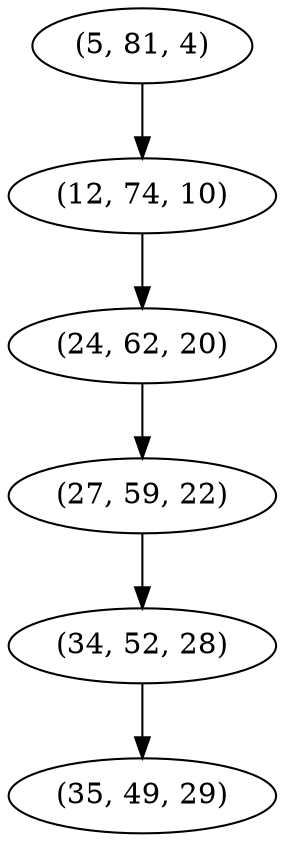 digraph tree {
    "(5, 81, 4)";
    "(12, 74, 10)";
    "(24, 62, 20)";
    "(27, 59, 22)";
    "(34, 52, 28)";
    "(35, 49, 29)";
    "(5, 81, 4)" -> "(12, 74, 10)";
    "(12, 74, 10)" -> "(24, 62, 20)";
    "(24, 62, 20)" -> "(27, 59, 22)";
    "(27, 59, 22)" -> "(34, 52, 28)";
    "(34, 52, 28)" -> "(35, 49, 29)";
}
